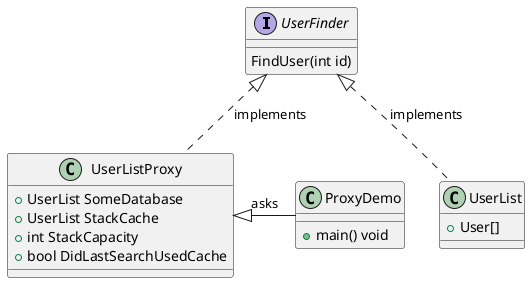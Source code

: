 @startuml
interface UserFinder {
    FindUser(int id)
}

class ProxyDemo {
    +main() void
}

class UserListProxy {
    +UserList SomeDatabase
    +UserList StackCache
    +int StackCapacity
    +bool DidLastSearchUsedCache
}

class UserList {
    +User[]
}

ProxyDemo --right|> UserListProxy : asks
UserListProxy ..up|> UserFinder : implements
UserList ..up|> UserFinder : implements

@enduml